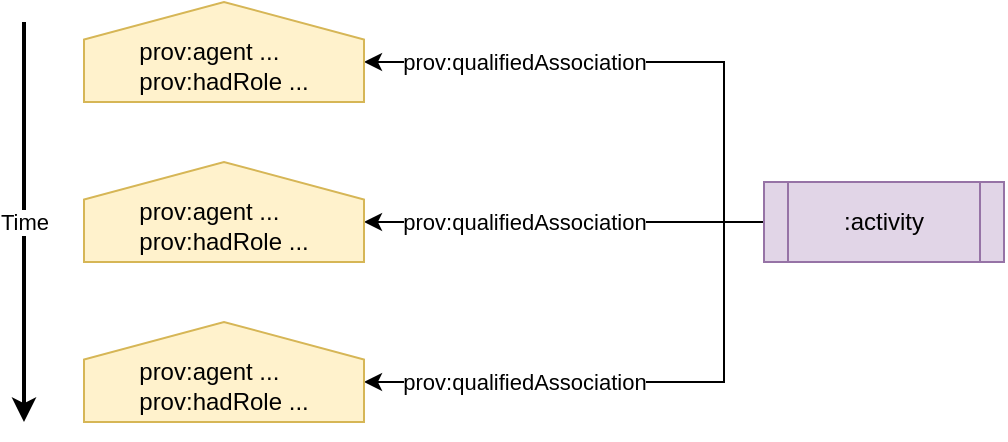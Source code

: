 <mxfile>
    <diagram id="fOwYgRfvNRadZvIi0HyY" name="Page-1">
        <mxGraphModel dx="1405" dy="391" grid="1" gridSize="10" guides="1" tooltips="1" connect="1" arrows="1" fold="1" page="1" pageScale="1" pageWidth="827" pageHeight="1169" math="0" shadow="0">
            <root>
                <mxCell id="0"/>
                <mxCell id="1" parent="0"/>
                <mxCell id="30" value="prov:qualifiedAssociation" style="edgeStyle=orthogonalEdgeStyle;rounded=0;html=1;exitX=0;exitY=0.5;exitDx=0;exitDy=0;entryX=1;entryY=0.5;entryDx=0;entryDy=0;" parent="1" source="3" edge="1">
                    <mxGeometry x="0.429" relative="1" as="geometry">
                        <Array as="points">
                            <mxPoint x="460" y="300"/>
                            <mxPoint x="460" y="220"/>
                        </Array>
                        <mxPoint as="offset"/>
                        <mxPoint x="280" y="220" as="targetPoint"/>
                    </mxGeometry>
                </mxCell>
                <mxCell id="32" value="prov:qualifiedAssociation" style="edgeStyle=orthogonalEdgeStyle;rounded=0;html=1;exitX=0;exitY=0.5;exitDx=0;exitDy=0;entryX=1;entryY=0.5;entryDx=0;entryDy=0;" parent="1" source="3" edge="1">
                    <mxGeometry x="0.429" relative="1" as="geometry">
                        <Array as="points">
                            <mxPoint x="460" y="300"/>
                            <mxPoint x="460" y="380"/>
                        </Array>
                        <mxPoint as="offset"/>
                        <mxPoint x="280" y="380" as="targetPoint"/>
                    </mxGeometry>
                </mxCell>
                <mxCell id="35" value="prov:qualifiedAssociation" style="edgeStyle=none;rounded=0;html=1;exitX=0;exitY=0.5;exitDx=0;exitDy=0;entryX=1;entryY=0.5;entryDx=0;entryDy=0;" parent="1" source="3" edge="1">
                    <mxGeometry x="0.2" relative="1" as="geometry">
                        <mxPoint as="offset"/>
                        <mxPoint x="280" y="300" as="targetPoint"/>
                    </mxGeometry>
                </mxCell>
                <mxCell id="3" value=":activity" style="shape=process;whiteSpace=wrap;html=1;backgroundOutline=1;fillColor=#e1d5e7;strokeColor=#9673a6;" parent="1" vertex="1">
                    <mxGeometry x="480" y="280" width="120" height="40" as="geometry"/>
                </mxCell>
                <mxCell id="22" value="" style="endArrow=classic;html=1;strokeWidth=2;" parent="1" edge="1">
                    <mxGeometry width="50" height="50" relative="1" as="geometry">
                        <mxPoint x="110" y="200" as="sourcePoint"/>
                        <mxPoint x="110" y="400" as="targetPoint"/>
                    </mxGeometry>
                </mxCell>
                <mxCell id="23" value="Time" style="edgeLabel;html=1;align=center;verticalAlign=middle;resizable=0;points=[];" parent="22" vertex="1" connectable="0">
                    <mxGeometry relative="1" as="geometry">
                        <mxPoint as="offset"/>
                    </mxGeometry>
                </mxCell>
                <mxCell id="36" value="&lt;div style=&quot;text-align: left;&quot;&gt;&lt;br&gt;&lt;/div&gt;&lt;div style=&quot;text-align: left;&quot;&gt;&lt;span style=&quot;background-color: initial;&quot;&gt;prov:agent ...&lt;/span&gt;&lt;/div&gt;&lt;div style=&quot;text-align: left;&quot;&gt;&lt;span style=&quot;background-color: initial;&quot;&gt;prov:hadRole ...&lt;/span&gt;&lt;/div&gt;" style="shape=offPageConnector;whiteSpace=wrap;html=1;flipV=1;fillColor=#fff2cc;strokeColor=#d6b656;labelPosition=center;verticalLabelPosition=middle;align=center;verticalAlign=middle;" vertex="1" parent="1">
                    <mxGeometry x="140" y="190" width="140" height="50" as="geometry"/>
                </mxCell>
                <mxCell id="37" value="&lt;div style=&quot;text-align: left;&quot;&gt;&lt;br&gt;&lt;/div&gt;&lt;div style=&quot;text-align: left;&quot;&gt;&lt;span style=&quot;background-color: initial;&quot;&gt;prov:agent ...&lt;/span&gt;&lt;/div&gt;&lt;div style=&quot;text-align: left;&quot;&gt;&lt;span style=&quot;background-color: initial;&quot;&gt;prov:hadRole ...&lt;/span&gt;&lt;/div&gt;" style="shape=offPageConnector;whiteSpace=wrap;html=1;flipV=1;fillColor=#fff2cc;strokeColor=#d6b656;labelPosition=center;verticalLabelPosition=middle;align=center;verticalAlign=middle;" vertex="1" parent="1">
                    <mxGeometry x="140" y="270" width="140" height="50" as="geometry"/>
                </mxCell>
                <mxCell id="38" value="&lt;div style=&quot;text-align: left;&quot;&gt;&lt;br&gt;&lt;/div&gt;&lt;div style=&quot;text-align: left;&quot;&gt;&lt;span style=&quot;background-color: initial;&quot;&gt;prov:agent ...&lt;/span&gt;&lt;/div&gt;&lt;div style=&quot;text-align: left;&quot;&gt;&lt;span style=&quot;background-color: initial;&quot;&gt;prov:hadRole ...&lt;/span&gt;&lt;/div&gt;" style="shape=offPageConnector;whiteSpace=wrap;html=1;flipV=1;fillColor=#fff2cc;strokeColor=#d6b656;labelPosition=center;verticalLabelPosition=middle;align=center;verticalAlign=middle;" vertex="1" parent="1">
                    <mxGeometry x="140" y="350" width="140" height="50" as="geometry"/>
                </mxCell>
            </root>
        </mxGraphModel>
    </diagram>
</mxfile>